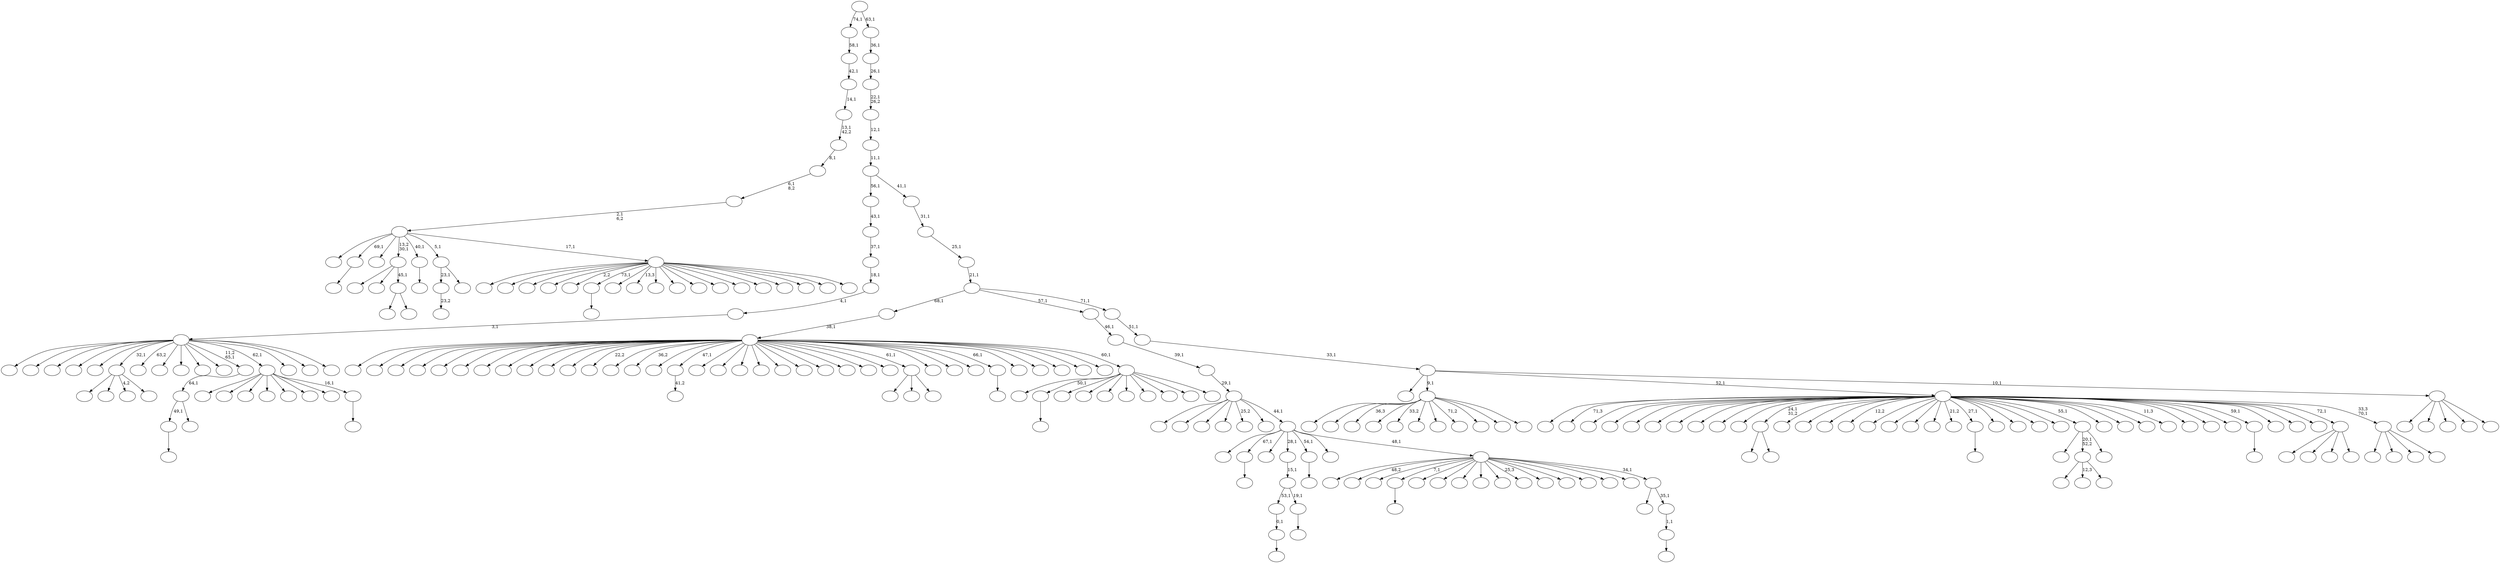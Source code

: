 digraph T {
	275 [label=""]
	274 [label=""]
	273 [label=""]
	272 [label=""]
	271 [label=""]
	270 [label=""]
	269 [label=""]
	268 [label=""]
	267 [label=""]
	266 [label=""]
	265 [label=""]
	264 [label=""]
	263 [label=""]
	262 [label=""]
	261 [label=""]
	260 [label=""]
	259 [label=""]
	258 [label=""]
	257 [label=""]
	256 [label=""]
	255 [label=""]
	254 [label=""]
	253 [label=""]
	252 [label=""]
	251 [label=""]
	250 [label=""]
	249 [label=""]
	248 [label=""]
	247 [label=""]
	246 [label=""]
	245 [label=""]
	244 [label=""]
	243 [label=""]
	242 [label=""]
	241 [label=""]
	240 [label=""]
	239 [label=""]
	238 [label=""]
	237 [label=""]
	236 [label=""]
	235 [label=""]
	234 [label=""]
	233 [label=""]
	232 [label=""]
	231 [label=""]
	230 [label=""]
	229 [label=""]
	228 [label=""]
	227 [label=""]
	226 [label=""]
	225 [label=""]
	224 [label=""]
	223 [label=""]
	222 [label=""]
	221 [label=""]
	220 [label=""]
	219 [label=""]
	218 [label=""]
	217 [label=""]
	216 [label=""]
	215 [label=""]
	214 [label=""]
	213 [label=""]
	212 [label=""]
	211 [label=""]
	210 [label=""]
	209 [label=""]
	208 [label=""]
	207 [label=""]
	206 [label=""]
	205 [label=""]
	204 [label=""]
	203 [label=""]
	202 [label=""]
	201 [label=""]
	200 [label=""]
	199 [label=""]
	198 [label=""]
	197 [label=""]
	196 [label=""]
	195 [label=""]
	194 [label=""]
	193 [label=""]
	192 [label=""]
	191 [label=""]
	190 [label=""]
	189 [label=""]
	188 [label=""]
	187 [label=""]
	186 [label=""]
	185 [label=""]
	184 [label=""]
	183 [label=""]
	182 [label=""]
	181 [label=""]
	180 [label=""]
	179 [label=""]
	178 [label=""]
	177 [label=""]
	176 [label=""]
	175 [label=""]
	174 [label=""]
	173 [label=""]
	172 [label=""]
	171 [label=""]
	170 [label=""]
	169 [label=""]
	168 [label=""]
	167 [label=""]
	166 [label=""]
	165 [label=""]
	164 [label=""]
	163 [label=""]
	162 [label=""]
	161 [label=""]
	160 [label=""]
	159 [label=""]
	158 [label=""]
	157 [label=""]
	156 [label=""]
	155 [label=""]
	154 [label=""]
	153 [label=""]
	152 [label=""]
	151 [label=""]
	150 [label=""]
	149 [label=""]
	148 [label=""]
	147 [label=""]
	146 [label=""]
	145 [label=""]
	144 [label=""]
	143 [label=""]
	142 [label=""]
	141 [label=""]
	140 [label=""]
	139 [label=""]
	138 [label=""]
	137 [label=""]
	136 [label=""]
	135 [label=""]
	134 [label=""]
	133 [label=""]
	132 [label=""]
	131 [label=""]
	130 [label=""]
	129 [label=""]
	128 [label=""]
	127 [label=""]
	126 [label=""]
	125 [label=""]
	124 [label=""]
	123 [label=""]
	122 [label=""]
	121 [label=""]
	120 [label=""]
	119 [label=""]
	118 [label=""]
	117 [label=""]
	116 [label=""]
	115 [label=""]
	114 [label=""]
	113 [label=""]
	112 [label=""]
	111 [label=""]
	110 [label=""]
	109 [label=""]
	108 [label=""]
	107 [label=""]
	106 [label=""]
	105 [label=""]
	104 [label=""]
	103 [label=""]
	102 [label=""]
	101 [label=""]
	100 [label=""]
	99 [label=""]
	98 [label=""]
	97 [label=""]
	96 [label=""]
	95 [label=""]
	94 [label=""]
	93 [label=""]
	92 [label=""]
	91 [label=""]
	90 [label=""]
	89 [label=""]
	88 [label=""]
	87 [label=""]
	86 [label=""]
	85 [label=""]
	84 [label=""]
	83 [label=""]
	82 [label=""]
	81 [label=""]
	80 [label=""]
	79 [label=""]
	78 [label=""]
	77 [label=""]
	76 [label=""]
	75 [label=""]
	74 [label=""]
	73 [label=""]
	72 [label=""]
	71 [label=""]
	70 [label=""]
	69 [label=""]
	68 [label=""]
	67 [label=""]
	66 [label=""]
	65 [label=""]
	64 [label=""]
	63 [label=""]
	62 [label=""]
	61 [label=""]
	60 [label=""]
	59 [label=""]
	58 [label=""]
	57 [label=""]
	56 [label=""]
	55 [label=""]
	54 [label=""]
	53 [label=""]
	52 [label=""]
	51 [label=""]
	50 [label=""]
	49 [label=""]
	48 [label=""]
	47 [label=""]
	46 [label=""]
	45 [label=""]
	44 [label=""]
	43 [label=""]
	42 [label=""]
	41 [label=""]
	40 [label=""]
	39 [label=""]
	38 [label=""]
	37 [label=""]
	36 [label=""]
	35 [label=""]
	34 [label=""]
	33 [label=""]
	32 [label=""]
	31 [label=""]
	30 [label=""]
	29 [label=""]
	28 [label=""]
	27 [label=""]
	26 [label=""]
	25 [label=""]
	24 [label=""]
	23 [label=""]
	22 [label=""]
	21 [label=""]
	20 [label=""]
	19 [label=""]
	18 [label=""]
	17 [label=""]
	16 [label=""]
	15 [label=""]
	14 [label=""]
	13 [label=""]
	12 [label=""]
	11 [label=""]
	10 [label=""]
	9 [label=""]
	8 [label=""]
	7 [label=""]
	6 [label=""]
	5 [label=""]
	4 [label=""]
	3 [label=""]
	2 [label=""]
	1 [label=""]
	0 [label=""]
	239 -> 240 [label="23,2"]
	234 -> 235 [label=""]
	226 -> 227 [label=""]
	224 -> 225 [label=""]
	216 -> 217 [label=""]
	215 -> 216 [label="0,1"]
	202 -> 268 [label=""]
	202 -> 203 [label=""]
	189 -> 244 [label=""]
	189 -> 209 [label=""]
	189 -> 205 [label="4,2"]
	189 -> 190 [label=""]
	183 -> 184 [label=""]
	176 -> 177 [label=""]
	173 -> 174 [label="41,2"]
	159 -> 160 [label=""]
	145 -> 146 [label=""]
	124 -> 125 [label=""]
	123 -> 215 [label="53,1"]
	123 -> 124 [label="19,1"]
	122 -> 123 [label="15,1"]
	112 -> 188 [label=""]
	112 -> 181 [label="12,3"]
	112 -> 113 [label=""]
	109 -> 144 [label=""]
	109 -> 112 [label="20,1\n52,2"]
	109 -> 110 [label=""]
	105 -> 260 [label=""]
	105 -> 106 [label=""]
	104 -> 186 [label=""]
	104 -> 129 [label=""]
	104 -> 105 [label="45,1"]
	101 -> 207 [label=""]
	101 -> 137 [label=""]
	101 -> 102 [label=""]
	95 -> 96 [label=""]
	91 -> 92 [label=""]
	80 -> 234 [label="49,1"]
	80 -> 81 [label=""]
	79 -> 80 [label="64,1"]
	77 -> 78 [label=""]
	74 -> 75 [label=""]
	73 -> 271 [label=""]
	73 -> 232 [label=""]
	73 -> 230 [label=""]
	73 -> 200 [label=""]
	73 -> 168 [label=""]
	73 -> 147 [label=""]
	73 -> 143 [label=""]
	73 -> 74 [label="16,1"]
	65 -> 66 [label=""]
	62 -> 239 [label="23,1"]
	62 -> 63 [label=""]
	53 -> 251 [label=""]
	53 -> 249 [label=""]
	53 -> 247 [label="36,3"]
	53 -> 229 [label=""]
	53 -> 178 [label="33,2"]
	53 -> 161 [label=""]
	53 -> 152 [label=""]
	53 -> 103 [label="71,2"]
	53 -> 86 [label=""]
	53 -> 70 [label=""]
	53 -> 54 [label=""]
	51 -> 204 [label=""]
	51 -> 176 [label="50,1"]
	51 -> 175 [label=""]
	51 -> 139 [label=""]
	51 -> 117 [label=""]
	51 -> 114 [label=""]
	51 -> 72 [label=""]
	51 -> 64 [label=""]
	51 -> 59 [label=""]
	51 -> 52 [label=""]
	50 -> 275 [label=""]
	50 -> 272 [label=""]
	50 -> 264 [label=""]
	50 -> 263 [label=""]
	50 -> 261 [label=""]
	50 -> 258 [label=""]
	50 -> 257 [label=""]
	50 -> 256 [label=""]
	50 -> 254 [label=""]
	50 -> 253 [label=""]
	50 -> 228 [label=""]
	50 -> 223 [label="22,2"]
	50 -> 219 [label=""]
	50 -> 198 [label="36,2"]
	50 -> 191 [label=""]
	50 -> 173 [label="47,1"]
	50 -> 169 [label=""]
	50 -> 163 [label=""]
	50 -> 151 [label=""]
	50 -> 150 [label=""]
	50 -> 148 [label=""]
	50 -> 141 [label=""]
	50 -> 135 [label=""]
	50 -> 132 [label=""]
	50 -> 130 [label=""]
	50 -> 128 [label=""]
	50 -> 101 [label="61,1"]
	50 -> 98 [label=""]
	50 -> 97 [label=""]
	50 -> 93 [label=""]
	50 -> 91 [label="66,1"]
	50 -> 90 [label=""]
	50 -> 82 [label=""]
	50 -> 68 [label=""]
	50 -> 61 [label=""]
	50 -> 55 [label=""]
	50 -> 51 [label="60,1"]
	49 -> 50 [label="38,1"]
	47 -> 48 [label=""]
	46 -> 47 [label="1,1"]
	45 -> 221 [label=""]
	45 -> 46 [label="35,1"]
	44 -> 273 [label=""]
	44 -> 250 [label="48,2"]
	44 -> 231 [label=""]
	44 -> 226 [label="7,1"]
	44 -> 214 [label=""]
	44 -> 210 [label=""]
	44 -> 208 [label=""]
	44 -> 199 [label=""]
	44 -> 194 [label=""]
	44 -> 193 [label="25,3"]
	44 -> 166 [label=""]
	44 -> 131 [label=""]
	44 -> 115 [label=""]
	44 -> 108 [label=""]
	44 -> 60 [label=""]
	44 -> 45 [label="34,1"]
	43 -> 274 [label=""]
	43 -> 224 [label="67,1"]
	43 -> 197 [label=""]
	43 -> 122 [label="28,1"]
	43 -> 65 [label="54,1"]
	43 -> 58 [label=""]
	43 -> 44 [label="48,1"]
	42 -> 243 [label=""]
	42 -> 238 [label=""]
	42 -> 220 [label=""]
	42 -> 165 [label=""]
	42 -> 111 [label="25,2"]
	42 -> 83 [label=""]
	42 -> 43 [label="44,1"]
	41 -> 42 [label="29,1"]
	40 -> 41 [label="39,1"]
	39 -> 40 [label="46,1"]
	36 -> 262 [label=""]
	36 -> 252 [label=""]
	36 -> 222 [label=""]
	36 -> 218 [label=""]
	36 -> 213 [label=""]
	36 -> 189 [label="32,1"]
	36 -> 172 [label="63,2"]
	36 -> 162 [label=""]
	36 -> 155 [label=""]
	36 -> 126 [label=""]
	36 -> 121 [label=""]
	36 -> 79 [label="11,2\n65,1"]
	36 -> 73 [label="62,1"]
	36 -> 69 [label=""]
	36 -> 38 [label=""]
	36 -> 37 [label=""]
	35 -> 36 [label="3,1"]
	34 -> 35 [label="4,1"]
	33 -> 34 [label="18,1"]
	32 -> 33 [label="37,1"]
	31 -> 32 [label="43,1"]
	29 -> 245 [label=""]
	29 -> 136 [label=""]
	29 -> 56 [label=""]
	29 -> 30 [label=""]
	27 -> 267 [label=""]
	27 -> 248 [label=""]
	27 -> 237 [label=""]
	27 -> 236 [label=""]
	27 -> 187 [label="2,2"]
	27 -> 183 [label="73,1"]
	27 -> 171 [label=""]
	27 -> 170 [label="13,3"]
	27 -> 164 [label=""]
	27 -> 158 [label=""]
	27 -> 156 [label=""]
	27 -> 127 [label=""]
	27 -> 120 [label=""]
	27 -> 119 [label=""]
	27 -> 116 [label=""]
	27 -> 87 [label=""]
	27 -> 71 [label=""]
	27 -> 28 [label=""]
	26 -> 201 [label=""]
	26 -> 159 [label="69,1"]
	26 -> 149 [label=""]
	26 -> 104 [label="13,2\n30,1"]
	26 -> 95 [label="40,1"]
	26 -> 62 [label="5,1"]
	26 -> 27 [label="17,1"]
	25 -> 26 [label="2,1\n6,2"]
	24 -> 25 [label="6,1\n8,2"]
	23 -> 24 [label="8,1"]
	22 -> 23 [label="13,1\n42,2"]
	21 -> 22 [label="14,1"]
	20 -> 21 [label="42,1"]
	19 -> 20 [label="58,1"]
	17 -> 241 [label=""]
	17 -> 195 [label=""]
	17 -> 85 [label=""]
	17 -> 18 [label=""]
	16 -> 270 [label=""]
	16 -> 269 [label="71,3"]
	16 -> 265 [label=""]
	16 -> 259 [label=""]
	16 -> 255 [label=""]
	16 -> 242 [label=""]
	16 -> 233 [label=""]
	16 -> 212 [label=""]
	16 -> 211 [label=""]
	16 -> 206 [label=""]
	16 -> 202 [label="24,1\n31,2"]
	16 -> 196 [label=""]
	16 -> 192 [label=""]
	16 -> 185 [label=""]
	16 -> 182 [label="12,2"]
	16 -> 180 [label=""]
	16 -> 179 [label=""]
	16 -> 167 [label=""]
	16 -> 157 [label=""]
	16 -> 154 [label="21,2"]
	16 -> 145 [label="27,1"]
	16 -> 142 [label=""]
	16 -> 140 [label=""]
	16 -> 138 [label=""]
	16 -> 118 [label=""]
	16 -> 109 [label="55,1"]
	16 -> 107 [label=""]
	16 -> 100 [label=""]
	16 -> 99 [label=""]
	16 -> 94 [label="11,3"]
	16 -> 89 [label=""]
	16 -> 88 [label=""]
	16 -> 84 [label=""]
	16 -> 77 [label="59,1"]
	16 -> 76 [label=""]
	16 -> 67 [label=""]
	16 -> 57 [label=""]
	16 -> 29 [label="72,1"]
	16 -> 17 [label="33,3\n70,1"]
	14 -> 266 [label=""]
	14 -> 246 [label=""]
	14 -> 153 [label=""]
	14 -> 133 [label=""]
	14 -> 15 [label=""]
	13 -> 134 [label=""]
	13 -> 53 [label="9,1"]
	13 -> 16 [label="52,1"]
	13 -> 14 [label="10,1"]
	12 -> 13 [label="33,1"]
	11 -> 12 [label="51,1"]
	10 -> 49 [label="68,1"]
	10 -> 39 [label="57,1"]
	10 -> 11 [label="71,1"]
	9 -> 10 [label="21,1"]
	8 -> 9 [label="25,1"]
	7 -> 8 [label="31,1"]
	6 -> 31 [label="56,1"]
	6 -> 7 [label="41,1"]
	5 -> 6 [label="11,1"]
	4 -> 5 [label="12,1"]
	3 -> 4 [label="22,1\n26,2"]
	2 -> 3 [label="26,1"]
	1 -> 2 [label="36,1"]
	0 -> 19 [label="74,1"]
	0 -> 1 [label="63,1"]
}
